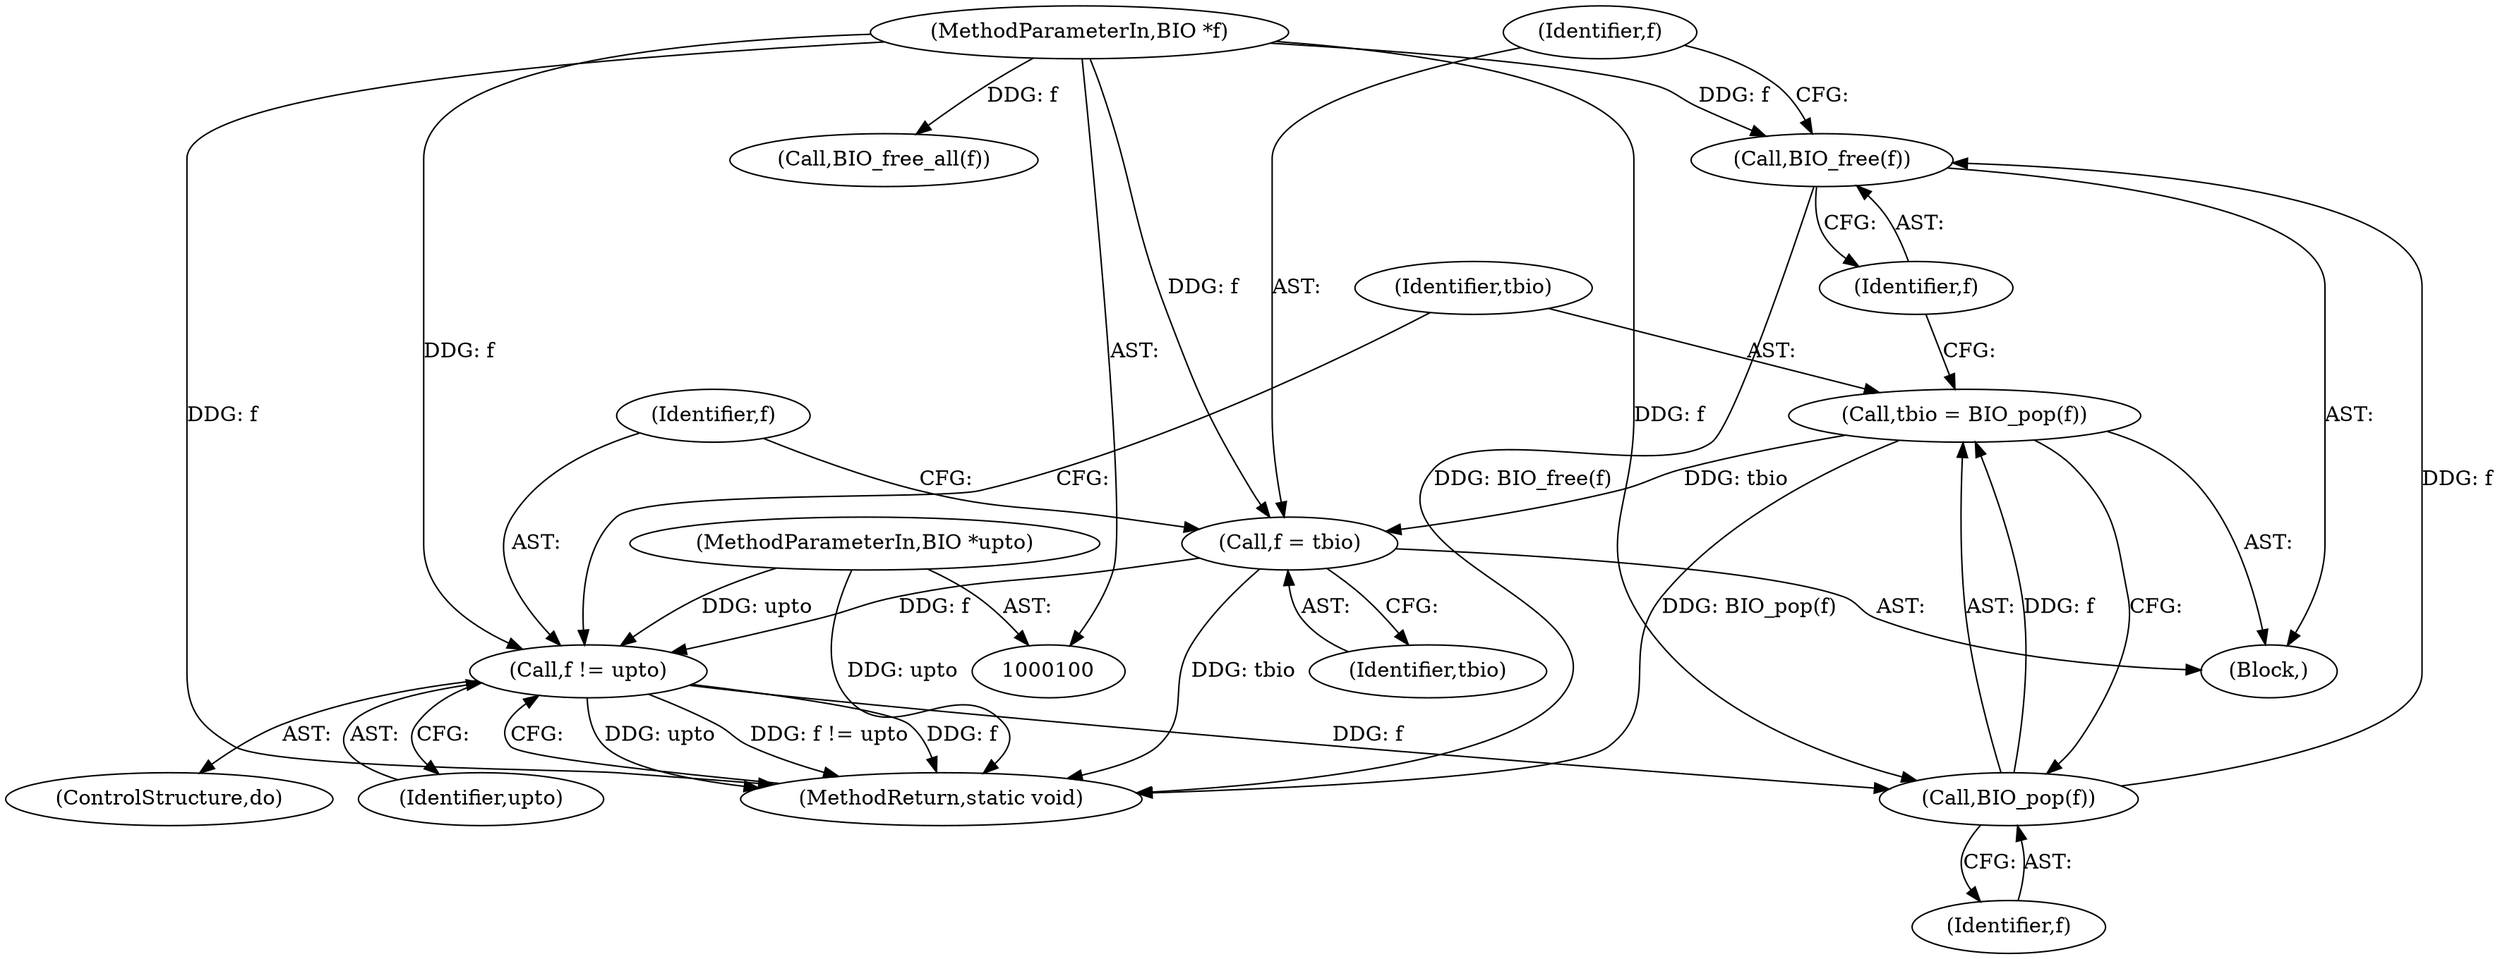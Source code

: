 digraph "0_openssl_cd30f03ac5bf2962f44bd02ae8d88245dff2f12c_1@API" {
"1000114" [label="(Call,BIO_free(f))"];
"1000112" [label="(Call,BIO_pop(f))"];
"1000119" [label="(Call,f != upto)"];
"1000116" [label="(Call,f = tbio)"];
"1000110" [label="(Call,tbio = BIO_pop(f))"];
"1000101" [label="(MethodParameterIn,BIO *f)"];
"1000102" [label="(MethodParameterIn,BIO *upto)"];
"1000109" [label="(Block,)"];
"1000118" [label="(Identifier,tbio)"];
"1000121" [label="(Identifier,upto)"];
"1000114" [label="(Call,BIO_free(f))"];
"1000108" [label="(ControlStructure,do)"];
"1000123" [label="(Call,BIO_free_all(f))"];
"1000113" [label="(Identifier,f)"];
"1000111" [label="(Identifier,tbio)"];
"1000112" [label="(Call,BIO_pop(f))"];
"1000110" [label="(Call,tbio = BIO_pop(f))"];
"1000102" [label="(MethodParameterIn,BIO *upto)"];
"1000115" [label="(Identifier,f)"];
"1000125" [label="(MethodReturn,static void)"];
"1000119" [label="(Call,f != upto)"];
"1000116" [label="(Call,f = tbio)"];
"1000120" [label="(Identifier,f)"];
"1000117" [label="(Identifier,f)"];
"1000101" [label="(MethodParameterIn,BIO *f)"];
"1000114" -> "1000109"  [label="AST: "];
"1000114" -> "1000115"  [label="CFG: "];
"1000115" -> "1000114"  [label="AST: "];
"1000117" -> "1000114"  [label="CFG: "];
"1000114" -> "1000125"  [label="DDG: BIO_free(f)"];
"1000112" -> "1000114"  [label="DDG: f"];
"1000101" -> "1000114"  [label="DDG: f"];
"1000112" -> "1000110"  [label="AST: "];
"1000112" -> "1000113"  [label="CFG: "];
"1000113" -> "1000112"  [label="AST: "];
"1000110" -> "1000112"  [label="CFG: "];
"1000112" -> "1000110"  [label="DDG: f"];
"1000119" -> "1000112"  [label="DDG: f"];
"1000101" -> "1000112"  [label="DDG: f"];
"1000119" -> "1000108"  [label="AST: "];
"1000119" -> "1000121"  [label="CFG: "];
"1000120" -> "1000119"  [label="AST: "];
"1000121" -> "1000119"  [label="AST: "];
"1000111" -> "1000119"  [label="CFG: "];
"1000125" -> "1000119"  [label="CFG: "];
"1000119" -> "1000125"  [label="DDG: upto"];
"1000119" -> "1000125"  [label="DDG: f != upto"];
"1000119" -> "1000125"  [label="DDG: f"];
"1000116" -> "1000119"  [label="DDG: f"];
"1000101" -> "1000119"  [label="DDG: f"];
"1000102" -> "1000119"  [label="DDG: upto"];
"1000116" -> "1000109"  [label="AST: "];
"1000116" -> "1000118"  [label="CFG: "];
"1000117" -> "1000116"  [label="AST: "];
"1000118" -> "1000116"  [label="AST: "];
"1000120" -> "1000116"  [label="CFG: "];
"1000116" -> "1000125"  [label="DDG: tbio"];
"1000110" -> "1000116"  [label="DDG: tbio"];
"1000101" -> "1000116"  [label="DDG: f"];
"1000110" -> "1000109"  [label="AST: "];
"1000111" -> "1000110"  [label="AST: "];
"1000115" -> "1000110"  [label="CFG: "];
"1000110" -> "1000125"  [label="DDG: BIO_pop(f)"];
"1000101" -> "1000100"  [label="AST: "];
"1000101" -> "1000125"  [label="DDG: f"];
"1000101" -> "1000123"  [label="DDG: f"];
"1000102" -> "1000100"  [label="AST: "];
"1000102" -> "1000125"  [label="DDG: upto"];
}
